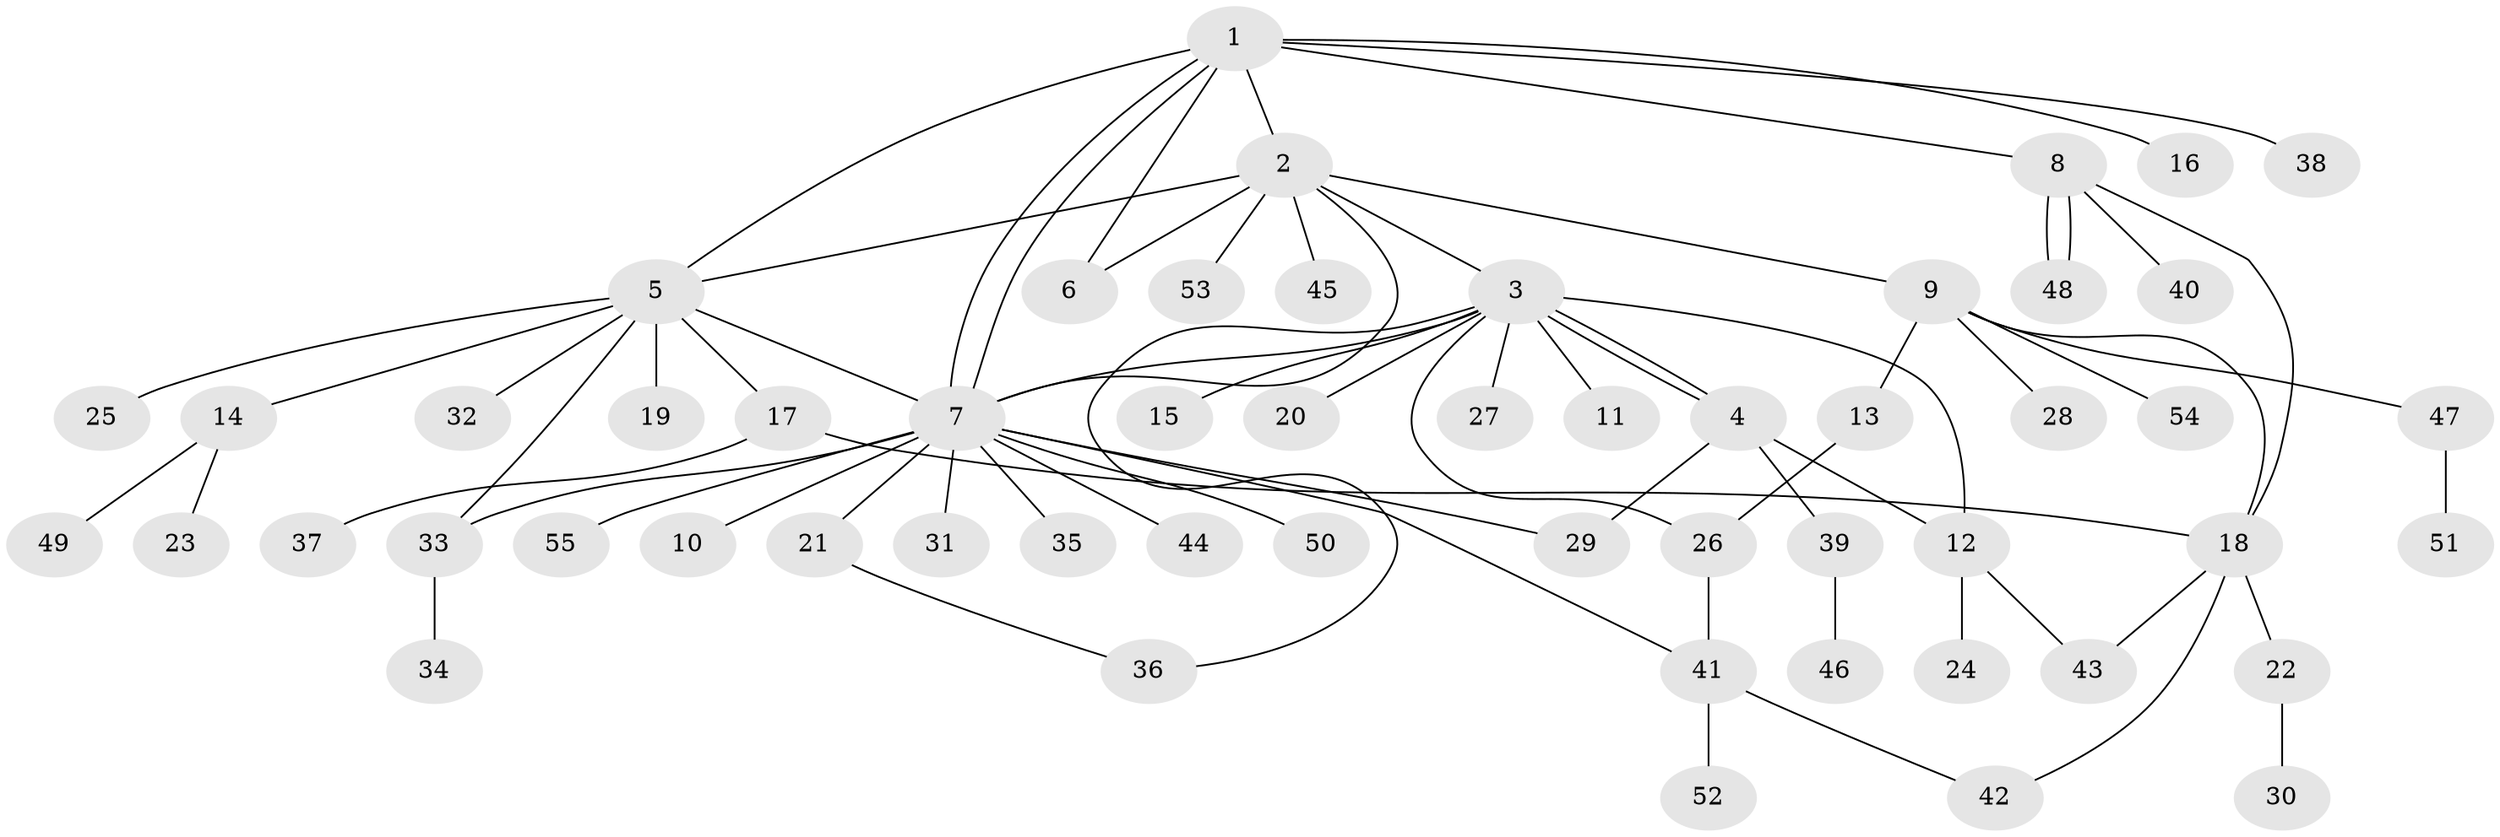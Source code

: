 // Generated by graph-tools (version 1.1) at 2025/48/03/09/25 04:48:22]
// undirected, 55 vertices, 72 edges
graph export_dot {
graph [start="1"]
  node [color=gray90,style=filled];
  1;
  2;
  3;
  4;
  5;
  6;
  7;
  8;
  9;
  10;
  11;
  12;
  13;
  14;
  15;
  16;
  17;
  18;
  19;
  20;
  21;
  22;
  23;
  24;
  25;
  26;
  27;
  28;
  29;
  30;
  31;
  32;
  33;
  34;
  35;
  36;
  37;
  38;
  39;
  40;
  41;
  42;
  43;
  44;
  45;
  46;
  47;
  48;
  49;
  50;
  51;
  52;
  53;
  54;
  55;
  1 -- 2;
  1 -- 5;
  1 -- 6;
  1 -- 7;
  1 -- 7;
  1 -- 8;
  1 -- 16;
  1 -- 38;
  2 -- 3;
  2 -- 5;
  2 -- 6;
  2 -- 7;
  2 -- 9;
  2 -- 45;
  2 -- 53;
  3 -- 4;
  3 -- 4;
  3 -- 7;
  3 -- 11;
  3 -- 12;
  3 -- 15;
  3 -- 20;
  3 -- 26;
  3 -- 27;
  3 -- 36;
  4 -- 12;
  4 -- 29;
  4 -- 39;
  5 -- 7;
  5 -- 14;
  5 -- 17;
  5 -- 19;
  5 -- 25;
  5 -- 32;
  5 -- 33;
  7 -- 10;
  7 -- 21;
  7 -- 29;
  7 -- 31;
  7 -- 33;
  7 -- 35;
  7 -- 41;
  7 -- 44;
  7 -- 50;
  7 -- 55;
  8 -- 18;
  8 -- 40;
  8 -- 48;
  8 -- 48;
  9 -- 13;
  9 -- 18;
  9 -- 28;
  9 -- 47;
  9 -- 54;
  12 -- 24;
  12 -- 43;
  13 -- 26;
  14 -- 23;
  14 -- 49;
  17 -- 18;
  17 -- 37;
  18 -- 22;
  18 -- 42;
  18 -- 43;
  21 -- 36;
  22 -- 30;
  26 -- 41;
  33 -- 34;
  39 -- 46;
  41 -- 42;
  41 -- 52;
  47 -- 51;
}
